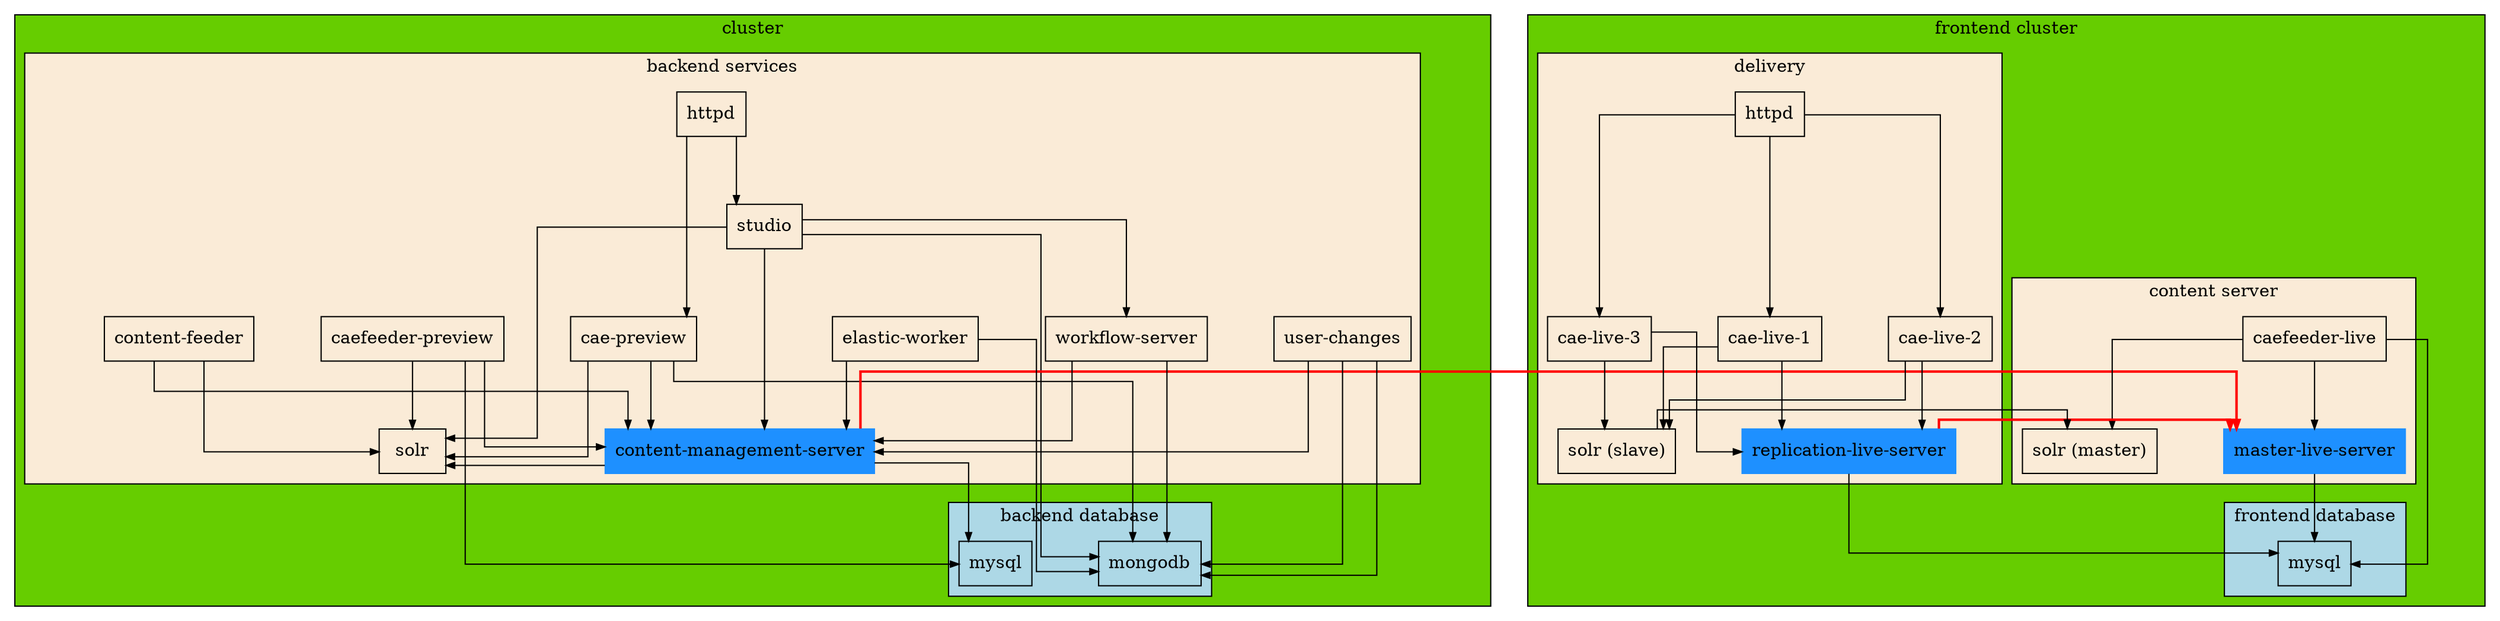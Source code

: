 #

digraph D {

  dpi = 196
  newrank = true

  node [
    shape     = record
  ]

  edge [
    arrowhead = normal
    arrowsize = 0.7
  ]

  splines  = ortho;
  ranksep  = 0.75;
  nodesep  = 0.75;

  subgraph cluster_backend {

    label   = "cluster"
    bgcolor = chartreuse3

    subgraph cluster_backend_dba {

      label    = "backend database"
      bgcolor  = lightblue

      mysql_be        [ label = "mysql" ]
      mongodb         [ label = "mongodb" ]
    }

    subgraph cluster_backend_server {

      label    = "backend services"
      bgcolor  = antiquewhite

      httpd_be        [ label = "httpd" ]
      cae_preview     [ label = "cae-preview" ]
      studio          [ label = "studio" ]
      cms             [ label = "content-management-server" color = "dodgerblue" style = filled ]
      content_feeder  [ label = "content-feeder" ]
      user_changes    [ label = "user-changes" ]
      elastic_worker  [ label = "elastic-worker" ]
//       sitemanager     [ label = "sitemanager" ]
      feeder_preview  [ label = "caefeeder-preview" ]
      workflow_server [ label = "workflow-server" ]
      solr_be         [ label = "solr" ]

      httpd_be        -> cae_preview
      httpd_be        -> studio
      cae_preview     -> cms
      content_feeder  -> cms
      studio          -> workflow_server
      studio          -> cms
      workflow_server -> cms
      feeder_preview  -> cms
      elastic_worker  -> cms
      user_changes    -> cms
//       sitemanager     -> cms

      user_changes    -> mongodb
      cae_preview     -> mongodb
      studio          -> mongodb
      workflow_server -> mongodb
      elastic_worker  -> mongodb
      user_changes    -> mongodb
      cms             -> mysql_be
      feeder_preview  -> mysql_be
      cae_preview     -> solr_be
      content_feeder  -> solr_be
      studio          -> solr_be
      cms             -> solr_be
      feeder_preview  -> solr_be
    }
  }

  subgraph cluster_frontend {

    label   = "frontend cluster"
    bgcolor = chartreuse3


    subgraph cluster_database_fe {

      label    = "frontend database"
      bgcolor  = lightblue

      mysql_fe         [ label = "mysql" ]
    }

    subgraph cluster_content_server {

      label   = "content server"
      bgcolor = antiquewhite

      mls         [ label = "master-live-server" color = "dodgerblue" style = filled ]
      feeder_live [ label = "caefeeder-live" ]
      solr_fe     [ label = "solr (master)" ]

      feeder_live     -> solr_fe
      feeder_live     -> mls
      feeder_live     -> mysql_fe
      mls             -> mysql_fe

      cms             -> mls [ penwidth = 2, color = "red"]

    }

    subgraph cluster_delivery {

      label   = "delivery"
      bgcolor = antiquewhite

      httpd_fe      [ label = "httpd" ]
      rls           [ label = "replication-live-server" color = "dodgerblue" style = filled ]
      cae1          [ label = "cae-live-1" ]
      cae2          [ label = "cae-live-2" ]
      cae3          [ label = "cae-live-3" ]

      solr_fe_slave [ label = "solr (slave)" ]

      httpd_fe  -> cae1
      httpd_fe  -> cae2
      httpd_fe  -> cae3

      solr_fe_slave -> solr_fe [ constraint = false ]

      cae1      -> rls
      cae1      -> solr_fe_slave

      cae2      -> rls
      cae2      -> solr_fe_slave

      cae3      -> rls
      cae3      -> solr_fe_slave

      rls       -> mysql_fe
      rls       -> mls [ penwidth = 2, color = "red" ]
    }
  }


  { rank = same; mysql_be; mongodb }
  { rank = same; cms; mls; rls; solr_be; }
  { rank = same; httpd_fe; httpd_be; }
  { rank = same; solr_fe; solr_fe_slave; }
  { rank = same; cae_preview; cae1; cae2; cae3; }
  { rank = same; feeder_live; feeder_preview; content_feeder }
}

